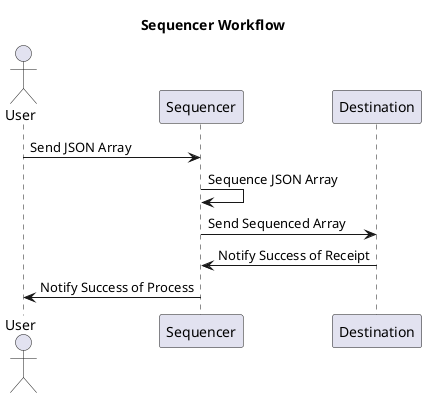 @startuml
title Sequencer Workflow

actor User
participant "Sequencer" as Sequencer
participant "Destination" as Destination

User -> Sequencer: Send JSON Array
Sequencer -> Sequencer: Sequence JSON Array
Sequencer -> Destination: Send Sequenced Array
Destination -> Sequencer: Notify Success of Receipt
Sequencer -> User: Notify Success of Process

@enduml